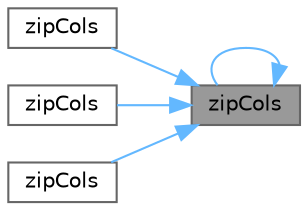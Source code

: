 digraph "zipCols"
{
 // LATEX_PDF_SIZE
  bgcolor="transparent";
  edge [fontname=Helvetica,fontsize=10,labelfontname=Helvetica,labelfontsize=10];
  node [fontname=Helvetica,fontsize=10,shape=box,height=0.2,width=0.4];
  rankdir="RL";
  Node1 [id="Node000001",label="zipCols",height=0.2,width=0.4,color="gray40", fillcolor="grey60", style="filled", fontcolor="black",tooltip=" "];
  Node1 -> Node1 [id="edge1_Node000001_Node000001",dir="back",color="steelblue1",style="solid",tooltip=" "];
  Node1 -> Node2 [id="edge2_Node000001_Node000002",dir="back",color="steelblue1",style="solid",tooltip=" "];
  Node2 [id="Node000002",label="zipCols",height=0.2,width=0.4,color="grey40", fillcolor="white", style="filled",URL="$namespaceFoam.html#a922b917602d2496ddfefa23bfff5521c",tooltip=" "];
  Node1 -> Node3 [id="edge3_Node000001_Node000003",dir="back",color="steelblue1",style="solid",tooltip=" "];
  Node3 [id="Node000003",label="zipCols",height=0.2,width=0.4,color="grey40", fillcolor="white", style="filled",URL="$namespaceFoam.html#a6d094b22016c555db449762b1da91072",tooltip=" "];
  Node1 -> Node4 [id="edge4_Node000001_Node000004",dir="back",color="steelblue1",style="solid",tooltip=" "];
  Node4 [id="Node000004",label="zipCols",height=0.2,width=0.4,color="grey40", fillcolor="white", style="filled",URL="$namespaceFoam.html#a885ffa301661c3028cfea4036ea1cdd7",tooltip=" "];
}

